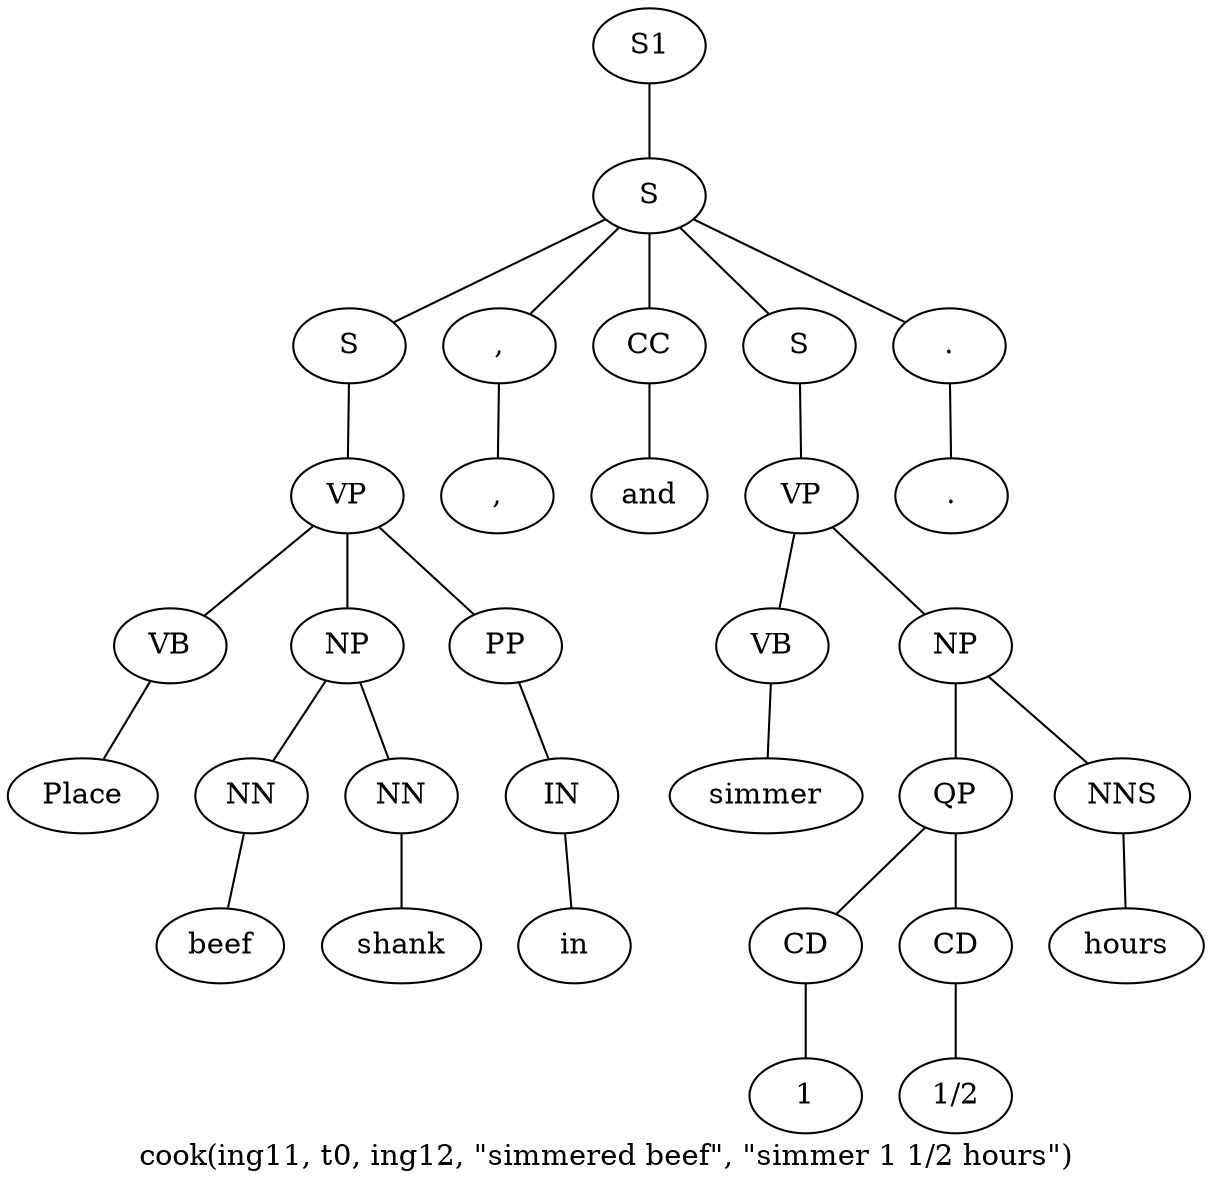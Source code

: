 graph SyntaxGraph {
	label = "cook(ing11, t0, ing12, \"simmered beef\", \"simmer 1 1/2 hours\")";
	Node0 [label="S1"];
	Node1 [label="S"];
	Node2 [label="S"];
	Node3 [label="VP"];
	Node4 [label="VB"];
	Node5 [label="Place"];
	Node6 [label="NP"];
	Node7 [label="NN"];
	Node8 [label="beef"];
	Node9 [label="NN"];
	Node10 [label="shank"];
	Node11 [label="PP"];
	Node12 [label="IN"];
	Node13 [label="in"];
	Node14 [label=","];
	Node15 [label=","];
	Node16 [label="CC"];
	Node17 [label="and"];
	Node18 [label="S"];
	Node19 [label="VP"];
	Node20 [label="VB"];
	Node21 [label="simmer"];
	Node22 [label="NP"];
	Node23 [label="QP"];
	Node24 [label="CD"];
	Node25 [label="1"];
	Node26 [label="CD"];
	Node27 [label="1/2"];
	Node28 [label="NNS"];
	Node29 [label="hours"];
	Node30 [label="."];
	Node31 [label="."];

	Node0 -- Node1;
	Node1 -- Node2;
	Node1 -- Node14;
	Node1 -- Node16;
	Node1 -- Node18;
	Node1 -- Node30;
	Node2 -- Node3;
	Node3 -- Node4;
	Node3 -- Node6;
	Node3 -- Node11;
	Node4 -- Node5;
	Node6 -- Node7;
	Node6 -- Node9;
	Node7 -- Node8;
	Node9 -- Node10;
	Node11 -- Node12;
	Node12 -- Node13;
	Node14 -- Node15;
	Node16 -- Node17;
	Node18 -- Node19;
	Node19 -- Node20;
	Node19 -- Node22;
	Node20 -- Node21;
	Node22 -- Node23;
	Node22 -- Node28;
	Node23 -- Node24;
	Node23 -- Node26;
	Node24 -- Node25;
	Node26 -- Node27;
	Node28 -- Node29;
	Node30 -- Node31;
}